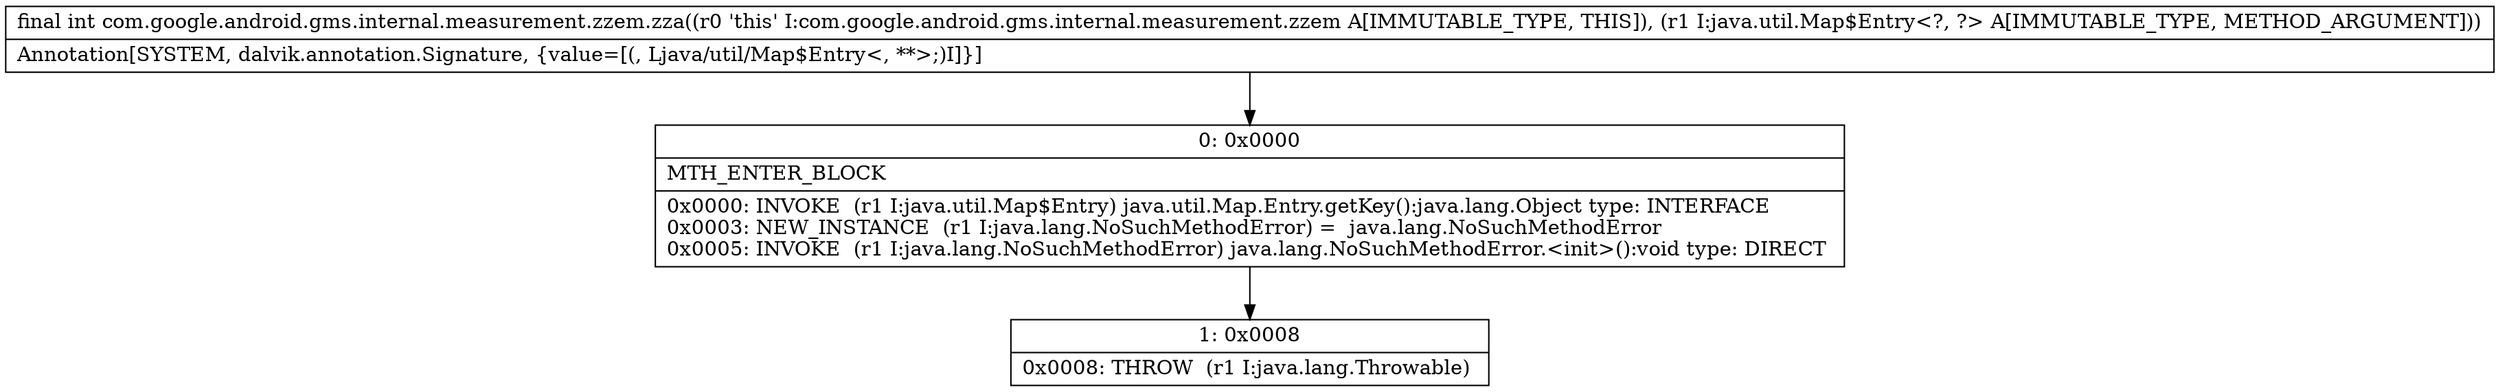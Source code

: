 digraph "CFG forcom.google.android.gms.internal.measurement.zzem.zza(Ljava\/util\/Map$Entry;)I" {
Node_0 [shape=record,label="{0\:\ 0x0000|MTH_ENTER_BLOCK\l|0x0000: INVOKE  (r1 I:java.util.Map$Entry) java.util.Map.Entry.getKey():java.lang.Object type: INTERFACE \l0x0003: NEW_INSTANCE  (r1 I:java.lang.NoSuchMethodError) =  java.lang.NoSuchMethodError \l0x0005: INVOKE  (r1 I:java.lang.NoSuchMethodError) java.lang.NoSuchMethodError.\<init\>():void type: DIRECT \l}"];
Node_1 [shape=record,label="{1\:\ 0x0008|0x0008: THROW  (r1 I:java.lang.Throwable) \l}"];
MethodNode[shape=record,label="{final int com.google.android.gms.internal.measurement.zzem.zza((r0 'this' I:com.google.android.gms.internal.measurement.zzem A[IMMUTABLE_TYPE, THIS]), (r1 I:java.util.Map$Entry\<?, ?\> A[IMMUTABLE_TYPE, METHOD_ARGUMENT]))  | Annotation[SYSTEM, dalvik.annotation.Signature, \{value=[(, Ljava\/util\/Map$Entry\<, **\>;)I]\}]\l}"];
MethodNode -> Node_0;
Node_0 -> Node_1;
}

